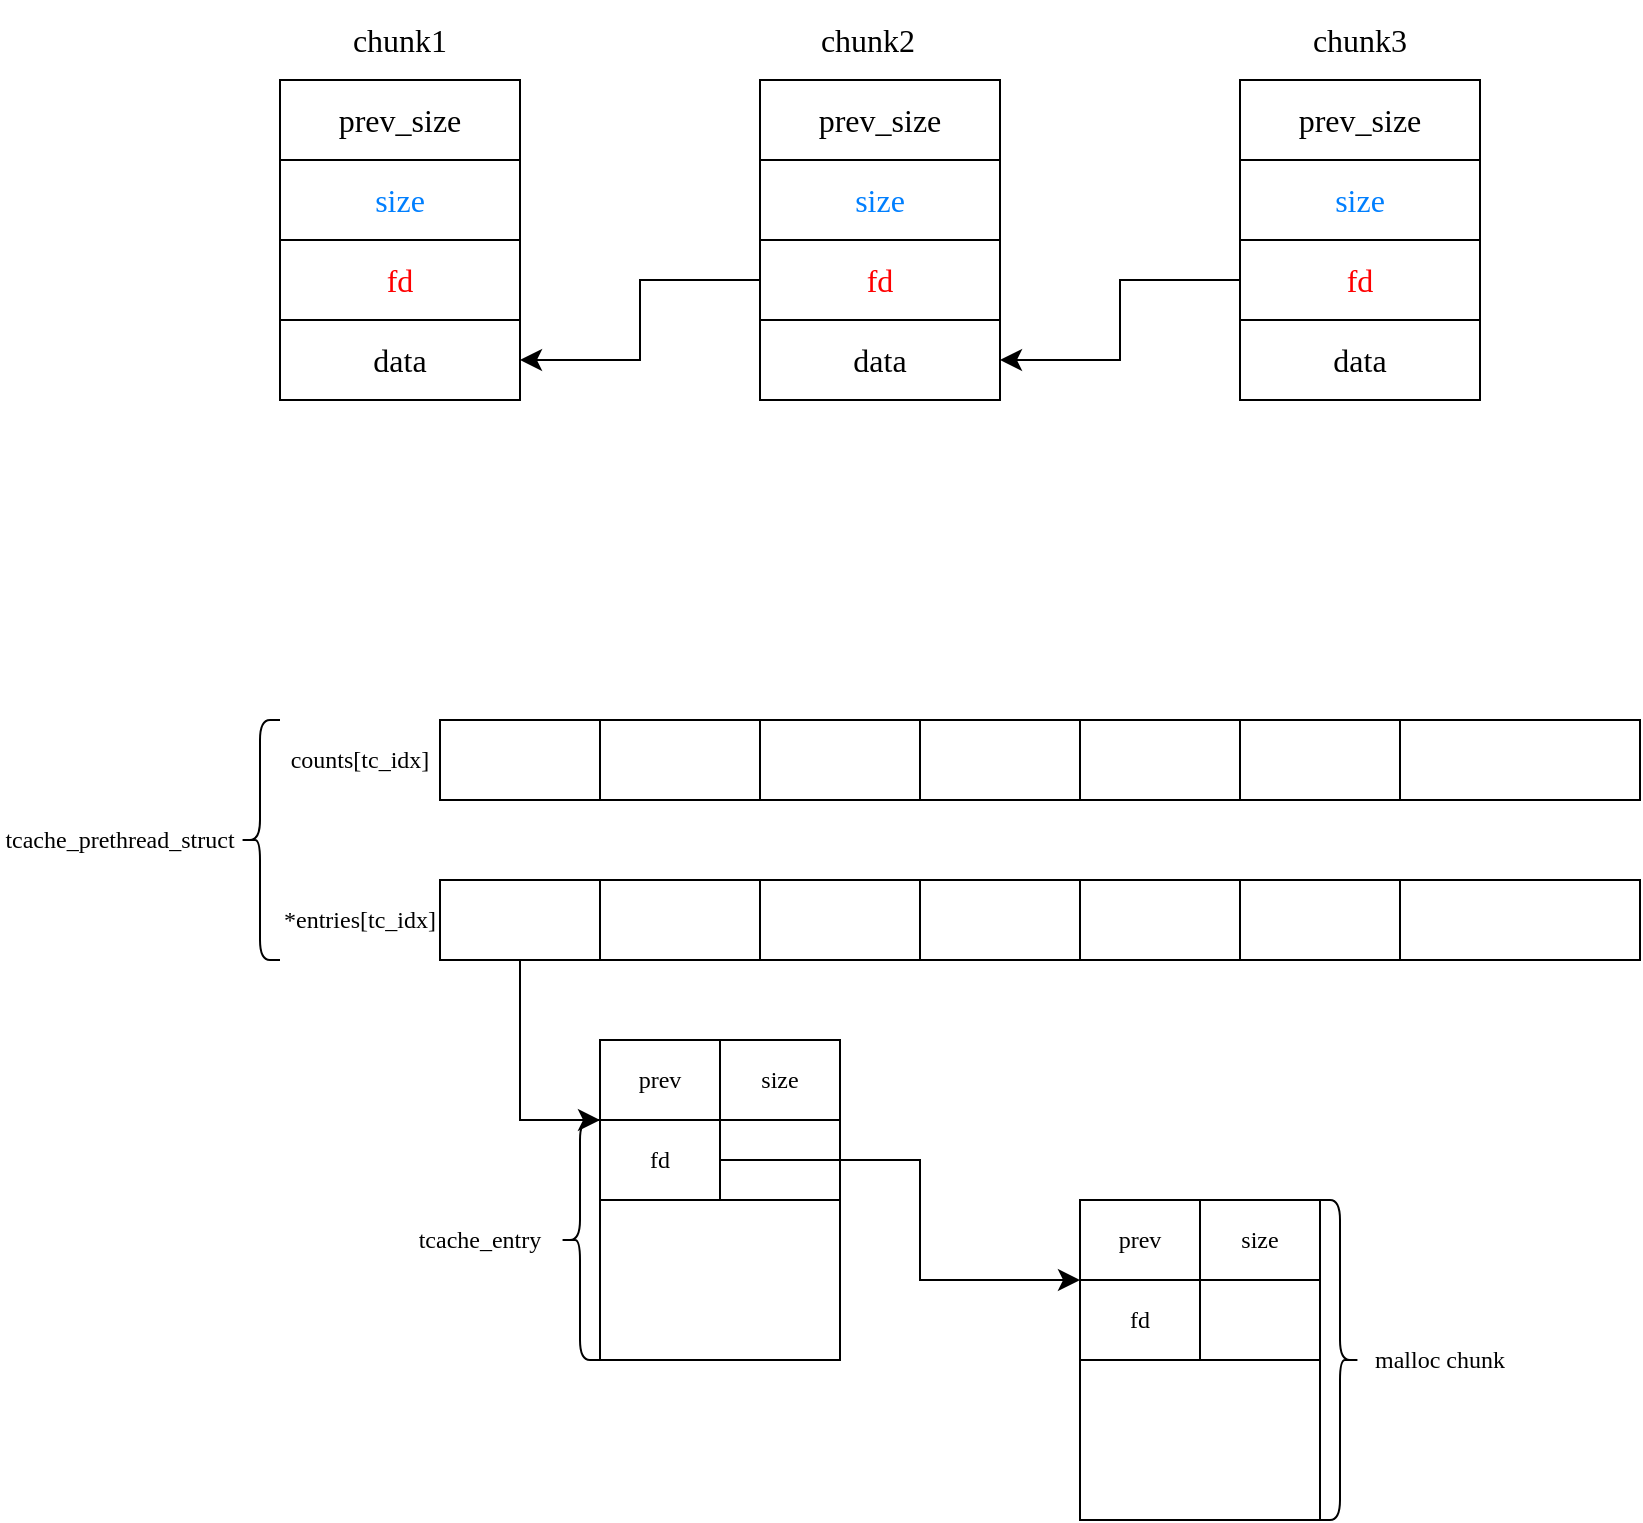 <mxfile>
    <diagram id="6ThgXUScv-rcHX7OcxkW" name="第 1 页">
        <mxGraphModel dx="1317" dy="766" grid="0" gridSize="10" guides="1" tooltips="1" connect="1" arrows="1" fold="1" page="0" pageScale="1" pageWidth="827" pageHeight="1169" math="0" shadow="0">
            <root>
                <mxCell id="0"/>
                <mxCell id="1" parent="0"/>
                <mxCell id="2" value="" style="rounded=0;whiteSpace=wrap;html=1;" parent="1" vertex="1">
                    <mxGeometry x="120" y="240" width="120" height="160" as="geometry"/>
                </mxCell>
                <mxCell id="3" value="&lt;font style=&quot;font-size: 16px;&quot; face=&quot;Times New Roman&quot;&gt;prev_size&lt;/font&gt;" style="rounded=0;whiteSpace=wrap;html=1;" parent="1" vertex="1">
                    <mxGeometry x="120" y="240" width="120" height="40" as="geometry"/>
                </mxCell>
                <mxCell id="4" value="&lt;font face=&quot;Times New Roman&quot; style=&quot;font-size: 16px;&quot;&gt;size&lt;/font&gt;" style="rounded=0;whiteSpace=wrap;html=1;labelBorderColor=none;fontColor=#007FFF;" parent="1" vertex="1">
                    <mxGeometry x="120" y="280" width="120" height="40" as="geometry"/>
                </mxCell>
                <mxCell id="5" value="&lt;font style=&quot;font-size: 16px;&quot; face=&quot;Times New Roman&quot;&gt;fd&lt;/font&gt;" style="rounded=0;whiteSpace=wrap;html=1;fontColor=#FF0000;" parent="1" vertex="1">
                    <mxGeometry x="120" y="320" width="120" height="40" as="geometry"/>
                </mxCell>
                <mxCell id="6" value="&lt;font face=&quot;Times New Roman&quot; style=&quot;font-size: 16px;&quot;&gt;data&lt;/font&gt;" style="rounded=0;whiteSpace=wrap;html=1;" parent="1" vertex="1">
                    <mxGeometry x="120" y="360" width="120" height="40" as="geometry"/>
                </mxCell>
                <mxCell id="27" value="&lt;font style=&quot;font-size: 16px;&quot; face=&quot;Times New Roman&quot;&gt;chunk1&lt;/font&gt;" style="text;html=1;strokeColor=none;fillColor=none;align=center;verticalAlign=middle;whiteSpace=wrap;rounded=0;" parent="1" vertex="1">
                    <mxGeometry x="140" y="200" width="80" height="40" as="geometry"/>
                </mxCell>
                <mxCell id="28" value="&lt;font style=&quot;font-size: 16px;&quot; face=&quot;Times New Roman&quot;&gt;chunk3&lt;/font&gt;" style="text;html=1;strokeColor=none;fillColor=none;align=center;verticalAlign=middle;whiteSpace=wrap;rounded=0;" parent="1" vertex="1">
                    <mxGeometry x="620" y="200" width="80" height="40" as="geometry"/>
                </mxCell>
                <mxCell id="29" value="&lt;font style=&quot;font-size: 16px;&quot; face=&quot;Times New Roman&quot;&gt;chunk2&lt;/font&gt;" style="text;html=1;strokeColor=none;fillColor=none;align=center;verticalAlign=middle;whiteSpace=wrap;rounded=0;" parent="1" vertex="1">
                    <mxGeometry x="374" y="200" width="80" height="40" as="geometry"/>
                </mxCell>
                <mxCell id="45" value="" style="rounded=0;whiteSpace=wrap;html=1;" parent="1" vertex="1">
                    <mxGeometry x="360" y="240" width="120" height="160" as="geometry"/>
                </mxCell>
                <mxCell id="46" value="&lt;font style=&quot;font-size: 16px;&quot; face=&quot;Times New Roman&quot;&gt;prev_size&lt;/font&gt;" style="rounded=0;whiteSpace=wrap;html=1;" parent="1" vertex="1">
                    <mxGeometry x="360" y="240" width="120" height="40" as="geometry"/>
                </mxCell>
                <mxCell id="47" value="&lt;font face=&quot;Times New Roman&quot; style=&quot;font-size: 16px;&quot;&gt;size&lt;/font&gt;" style="rounded=0;whiteSpace=wrap;html=1;labelBorderColor=none;fontColor=#007FFF;" parent="1" vertex="1">
                    <mxGeometry x="360" y="280" width="120" height="40" as="geometry"/>
                </mxCell>
                <mxCell id="48" value="&lt;font style=&quot;font-size: 16px;&quot; face=&quot;Times New Roman&quot;&gt;fd&lt;/font&gt;" style="rounded=0;whiteSpace=wrap;html=1;fontColor=#FF0000;" parent="1" vertex="1">
                    <mxGeometry x="360" y="320" width="120" height="40" as="geometry"/>
                </mxCell>
                <mxCell id="49" value="&lt;font face=&quot;Times New Roman&quot; style=&quot;font-size: 16px;&quot;&gt;data&lt;/font&gt;" style="rounded=0;whiteSpace=wrap;html=1;" parent="1" vertex="1">
                    <mxGeometry x="360" y="360" width="120" height="40" as="geometry"/>
                </mxCell>
                <mxCell id="50" value="" style="rounded=0;whiteSpace=wrap;html=1;" parent="1" vertex="1">
                    <mxGeometry x="600" y="240" width="120" height="160" as="geometry"/>
                </mxCell>
                <mxCell id="51" value="&lt;font style=&quot;font-size: 16px;&quot; face=&quot;Times New Roman&quot;&gt;prev_size&lt;/font&gt;" style="rounded=0;whiteSpace=wrap;html=1;" parent="1" vertex="1">
                    <mxGeometry x="600" y="240" width="120" height="40" as="geometry"/>
                </mxCell>
                <mxCell id="52" value="&lt;font face=&quot;Times New Roman&quot; style=&quot;font-size: 16px;&quot;&gt;size&lt;/font&gt;" style="rounded=0;whiteSpace=wrap;html=1;labelBorderColor=none;fontColor=#007FFF;" parent="1" vertex="1">
                    <mxGeometry x="600" y="280" width="120" height="40" as="geometry"/>
                </mxCell>
                <mxCell id="53" value="&lt;font style=&quot;font-size: 16px;&quot; face=&quot;Times New Roman&quot;&gt;fd&lt;/font&gt;" style="rounded=0;whiteSpace=wrap;html=1;fontColor=#FF0000;" parent="1" vertex="1">
                    <mxGeometry x="600" y="320" width="120" height="40" as="geometry"/>
                </mxCell>
                <mxCell id="54" value="&lt;font face=&quot;Times New Roman&quot; style=&quot;font-size: 16px;&quot;&gt;data&lt;/font&gt;" style="rounded=0;whiteSpace=wrap;html=1;" parent="1" vertex="1">
                    <mxGeometry x="600" y="360" width="120" height="40" as="geometry"/>
                </mxCell>
                <mxCell id="55" value="" style="edgeStyle=elbowEdgeStyle;elbow=horizontal;endArrow=classic;html=1;curved=0;rounded=0;endSize=8;startSize=8;fontFamily=Times New Roman;fontSize=16;fontColor=#FF0000;exitX=0;exitY=0.5;exitDx=0;exitDy=0;" parent="1" source="48" edge="1">
                    <mxGeometry width="50" height="50" relative="1" as="geometry">
                        <mxPoint x="280" y="320" as="sourcePoint"/>
                        <mxPoint x="240" y="380" as="targetPoint"/>
                    </mxGeometry>
                </mxCell>
                <mxCell id="56" value="" style="edgeStyle=elbowEdgeStyle;elbow=horizontal;endArrow=classic;html=1;curved=0;rounded=0;endSize=8;startSize=8;fontFamily=Times New Roman;fontSize=16;fontColor=#FF0000;exitX=0;exitY=0.5;exitDx=0;exitDy=0;" parent="1" edge="1">
                    <mxGeometry width="50" height="50" relative="1" as="geometry">
                        <mxPoint x="600" y="340" as="sourcePoint"/>
                        <mxPoint x="480" y="380" as="targetPoint"/>
                    </mxGeometry>
                </mxCell>
                <mxCell id="57" value="" style="rounded=0;whiteSpace=wrap;html=1;" vertex="1" parent="1">
                    <mxGeometry x="200" y="560" width="600" height="40" as="geometry"/>
                </mxCell>
                <mxCell id="58" value="" style="rounded=0;whiteSpace=wrap;html=1;" vertex="1" parent="1">
                    <mxGeometry x="200" y="560" width="80" height="40" as="geometry"/>
                </mxCell>
                <mxCell id="59" value="" style="rounded=0;whiteSpace=wrap;html=1;" vertex="1" parent="1">
                    <mxGeometry x="280" y="560" width="80" height="40" as="geometry"/>
                </mxCell>
                <mxCell id="60" value="" style="rounded=0;whiteSpace=wrap;html=1;" vertex="1" parent="1">
                    <mxGeometry x="360" y="560" width="80" height="40" as="geometry"/>
                </mxCell>
                <mxCell id="61" value="" style="rounded=0;whiteSpace=wrap;html=1;" vertex="1" parent="1">
                    <mxGeometry x="440" y="560" width="80" height="40" as="geometry"/>
                </mxCell>
                <mxCell id="62" value="" style="rounded=0;whiteSpace=wrap;html=1;" vertex="1" parent="1">
                    <mxGeometry x="520" y="560" width="80" height="40" as="geometry"/>
                </mxCell>
                <mxCell id="63" value="" style="rounded=0;whiteSpace=wrap;html=1;" vertex="1" parent="1">
                    <mxGeometry x="600" y="560" width="80" height="40" as="geometry"/>
                </mxCell>
                <mxCell id="64" value="" style="rounded=0;whiteSpace=wrap;html=1;" vertex="1" parent="1">
                    <mxGeometry x="200" y="640" width="600" height="40" as="geometry"/>
                </mxCell>
                <mxCell id="65" value="" style="rounded=0;whiteSpace=wrap;html=1;" vertex="1" parent="1">
                    <mxGeometry x="200" y="640" width="80" height="40" as="geometry"/>
                </mxCell>
                <mxCell id="66" value="" style="rounded=0;whiteSpace=wrap;html=1;" vertex="1" parent="1">
                    <mxGeometry x="280" y="640" width="80" height="40" as="geometry"/>
                </mxCell>
                <mxCell id="67" value="" style="rounded=0;whiteSpace=wrap;html=1;" vertex="1" parent="1">
                    <mxGeometry x="360" y="640" width="80" height="40" as="geometry"/>
                </mxCell>
                <mxCell id="68" value="" style="rounded=0;whiteSpace=wrap;html=1;" vertex="1" parent="1">
                    <mxGeometry x="440" y="640" width="80" height="40" as="geometry"/>
                </mxCell>
                <mxCell id="69" value="" style="rounded=0;whiteSpace=wrap;html=1;" vertex="1" parent="1">
                    <mxGeometry x="520" y="640" width="80" height="40" as="geometry"/>
                </mxCell>
                <mxCell id="70" value="" style="rounded=0;whiteSpace=wrap;html=1;" vertex="1" parent="1">
                    <mxGeometry x="600" y="640" width="80" height="40" as="geometry"/>
                </mxCell>
                <mxCell id="74" value="&lt;font face=&quot;Times New Roman&quot;&gt;counts[tc_idx]&lt;/font&gt;" style="text;html=1;strokeColor=none;fillColor=none;align=center;verticalAlign=middle;whiteSpace=wrap;rounded=0;" vertex="1" parent="1">
                    <mxGeometry x="120" y="560" width="80" height="40" as="geometry"/>
                </mxCell>
                <mxCell id="75" value="&lt;font face=&quot;Times New Roman&quot;&gt;*entries[tc_idx]&lt;/font&gt;" style="text;html=1;strokeColor=none;fillColor=none;align=center;verticalAlign=middle;whiteSpace=wrap;rounded=0;" vertex="1" parent="1">
                    <mxGeometry x="120" y="640" width="80" height="40" as="geometry"/>
                </mxCell>
                <mxCell id="76" value="" style="rounded=0;whiteSpace=wrap;html=1;fontFamily=Times New Roman;" vertex="1" parent="1">
                    <mxGeometry x="280" y="720" width="120" height="160" as="geometry"/>
                </mxCell>
                <mxCell id="77" value="" style="rounded=0;whiteSpace=wrap;html=1;fontFamily=Times New Roman;" vertex="1" parent="1">
                    <mxGeometry x="280" y="720" width="60" height="40" as="geometry"/>
                </mxCell>
                <mxCell id="78" value="" style="rounded=0;whiteSpace=wrap;html=1;fontFamily=Times New Roman;" vertex="1" parent="1">
                    <mxGeometry x="280" y="760" width="60" height="40" as="geometry"/>
                </mxCell>
                <mxCell id="79" value="" style="rounded=0;whiteSpace=wrap;html=1;fontFamily=Times New Roman;" vertex="1" parent="1">
                    <mxGeometry x="340" y="720" width="60" height="40" as="geometry"/>
                </mxCell>
                <mxCell id="80" value="" style="rounded=0;whiteSpace=wrap;html=1;fontFamily=Times New Roman;" vertex="1" parent="1">
                    <mxGeometry x="340" y="760" width="60" height="40" as="geometry"/>
                </mxCell>
                <mxCell id="81" value="" style="rounded=0;whiteSpace=wrap;html=1;fontFamily=Times New Roman;" vertex="1" parent="1">
                    <mxGeometry x="520" y="800" width="120" height="160" as="geometry"/>
                </mxCell>
                <mxCell id="82" value="" style="rounded=0;whiteSpace=wrap;html=1;fontFamily=Times New Roman;" vertex="1" parent="1">
                    <mxGeometry x="520" y="800" width="60" height="40" as="geometry"/>
                </mxCell>
                <mxCell id="83" value="" style="rounded=0;whiteSpace=wrap;html=1;fontFamily=Times New Roman;" vertex="1" parent="1">
                    <mxGeometry x="520" y="840" width="60" height="40" as="geometry"/>
                </mxCell>
                <mxCell id="84" value="" style="rounded=0;whiteSpace=wrap;html=1;fontFamily=Times New Roman;" vertex="1" parent="1">
                    <mxGeometry x="580" y="800" width="60" height="40" as="geometry"/>
                </mxCell>
                <mxCell id="85" value="" style="rounded=0;whiteSpace=wrap;html=1;fontFamily=Times New Roman;" vertex="1" parent="1">
                    <mxGeometry x="580" y="840" width="60" height="40" as="geometry"/>
                </mxCell>
                <mxCell id="86" value="" style="shape=curlyBracket;whiteSpace=wrap;html=1;rounded=1;labelPosition=left;verticalLabelPosition=middle;align=right;verticalAlign=middle;fontFamily=Times New Roman;" vertex="1" parent="1">
                    <mxGeometry x="100" y="560" width="20" height="120" as="geometry"/>
                </mxCell>
                <mxCell id="88" value="&lt;font face=&quot;Times New Roman&quot;&gt;tcache_prethread_struct&lt;/font&gt;" style="text;html=1;strokeColor=none;fillColor=none;align=center;verticalAlign=middle;whiteSpace=wrap;rounded=0;" vertex="1" parent="1">
                    <mxGeometry x="-20" y="600" width="120" height="40" as="geometry"/>
                </mxCell>
                <mxCell id="89" value="" style="edgeStyle=segmentEdgeStyle;endArrow=classic;html=1;curved=0;rounded=0;endSize=8;startSize=8;fontFamily=Times New Roman;" edge="1" parent="1">
                    <mxGeometry width="50" height="50" relative="1" as="geometry">
                        <mxPoint x="240" y="680" as="sourcePoint"/>
                        <mxPoint x="280" y="760" as="targetPoint"/>
                        <Array as="points">
                            <mxPoint x="240" y="760"/>
                        </Array>
                    </mxGeometry>
                </mxCell>
                <mxCell id="91" value="" style="edgeStyle=segmentEdgeStyle;endArrow=classic;html=1;curved=0;rounded=0;endSize=8;startSize=8;fontFamily=Times New Roman;exitX=0;exitY=0.5;exitDx=0;exitDy=0;entryX=0;entryY=0;entryDx=0;entryDy=0;" edge="1" parent="1" source="80" target="83">
                    <mxGeometry width="50" height="50" relative="1" as="geometry">
                        <mxPoint x="420" y="780" as="sourcePoint"/>
                        <mxPoint x="480" y="800" as="targetPoint"/>
                        <Array as="points">
                            <mxPoint x="440" y="780"/>
                            <mxPoint x="440" y="840"/>
                        </Array>
                    </mxGeometry>
                </mxCell>
                <mxCell id="94" value="&lt;font face=&quot;Times New Roman&quot;&gt;prev&lt;/font&gt;" style="text;html=1;strokeColor=none;fillColor=none;align=center;verticalAlign=middle;whiteSpace=wrap;rounded=0;" vertex="1" parent="1">
                    <mxGeometry x="520" y="800" width="60" height="40" as="geometry"/>
                </mxCell>
                <mxCell id="95" value="&lt;font face=&quot;Times New Roman&quot;&gt;size&lt;/font&gt;" style="text;html=1;strokeColor=none;fillColor=none;align=center;verticalAlign=middle;whiteSpace=wrap;rounded=0;" vertex="1" parent="1">
                    <mxGeometry x="580" y="800" width="60" height="40" as="geometry"/>
                </mxCell>
                <mxCell id="96" value="&lt;font face=&quot;Times New Roman&quot;&gt;fd&lt;/font&gt;" style="text;html=1;strokeColor=none;fillColor=none;align=center;verticalAlign=middle;whiteSpace=wrap;rounded=0;" vertex="1" parent="1">
                    <mxGeometry x="520" y="840" width="60" height="40" as="geometry"/>
                </mxCell>
                <mxCell id="97" value="&lt;font face=&quot;Times New Roman&quot;&gt;prev&lt;/font&gt;" style="text;html=1;strokeColor=none;fillColor=none;align=center;verticalAlign=middle;whiteSpace=wrap;rounded=0;" vertex="1" parent="1">
                    <mxGeometry x="280" y="720" width="60" height="40" as="geometry"/>
                </mxCell>
                <mxCell id="98" value="&lt;font face=&quot;Times New Roman&quot;&gt;size&lt;/font&gt;" style="text;html=1;strokeColor=none;fillColor=none;align=center;verticalAlign=middle;whiteSpace=wrap;rounded=0;" vertex="1" parent="1">
                    <mxGeometry x="340" y="720" width="60" height="40" as="geometry"/>
                </mxCell>
                <mxCell id="99" value="&lt;font face=&quot;Times New Roman&quot;&gt;fd&lt;/font&gt;" style="text;html=1;strokeColor=none;fillColor=none;align=center;verticalAlign=middle;whiteSpace=wrap;rounded=0;" vertex="1" parent="1">
                    <mxGeometry x="280" y="760" width="60" height="40" as="geometry"/>
                </mxCell>
                <mxCell id="100" value="" style="shape=curlyBracket;whiteSpace=wrap;html=1;rounded=1;flipH=1;labelPosition=right;verticalLabelPosition=middle;align=left;verticalAlign=middle;fontFamily=Times New Roman;" vertex="1" parent="1">
                    <mxGeometry x="640" y="800" width="20" height="160" as="geometry"/>
                </mxCell>
                <mxCell id="101" value="&lt;font face=&quot;Times New Roman&quot;&gt;malloc chunk&lt;/font&gt;" style="text;html=1;strokeColor=none;fillColor=none;align=center;verticalAlign=middle;whiteSpace=wrap;rounded=0;" vertex="1" parent="1">
                    <mxGeometry x="660" y="860" width="80" height="40" as="geometry"/>
                </mxCell>
                <mxCell id="102" value="&lt;font face=&quot;Times New Roman&quot;&gt;tcache_entry&lt;/font&gt;" style="text;html=1;strokeColor=none;fillColor=none;align=center;verticalAlign=middle;whiteSpace=wrap;rounded=0;" vertex="1" parent="1">
                    <mxGeometry x="180" y="800" width="80" height="40" as="geometry"/>
                </mxCell>
                <mxCell id="104" value="" style="shape=curlyBracket;whiteSpace=wrap;html=1;rounded=1;labelPosition=left;verticalLabelPosition=middle;align=right;verticalAlign=middle;fontFamily=Times New Roman;" vertex="1" parent="1">
                    <mxGeometry x="260" y="760" width="20" height="120" as="geometry"/>
                </mxCell>
            </root>
        </mxGraphModel>
    </diagram>
</mxfile>